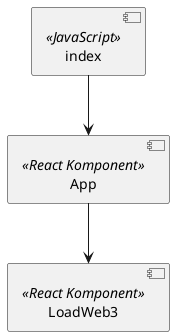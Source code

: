 @startuml IndexApp
!define RECTANGLE component


RECTANGLE index << JavaScript >>
RECTANGLE App <<React Komponent >>
RECTANGLE LoadWeb3 <<React Komponent >>

index --> App
App --> LoadWeb3


@enduml
